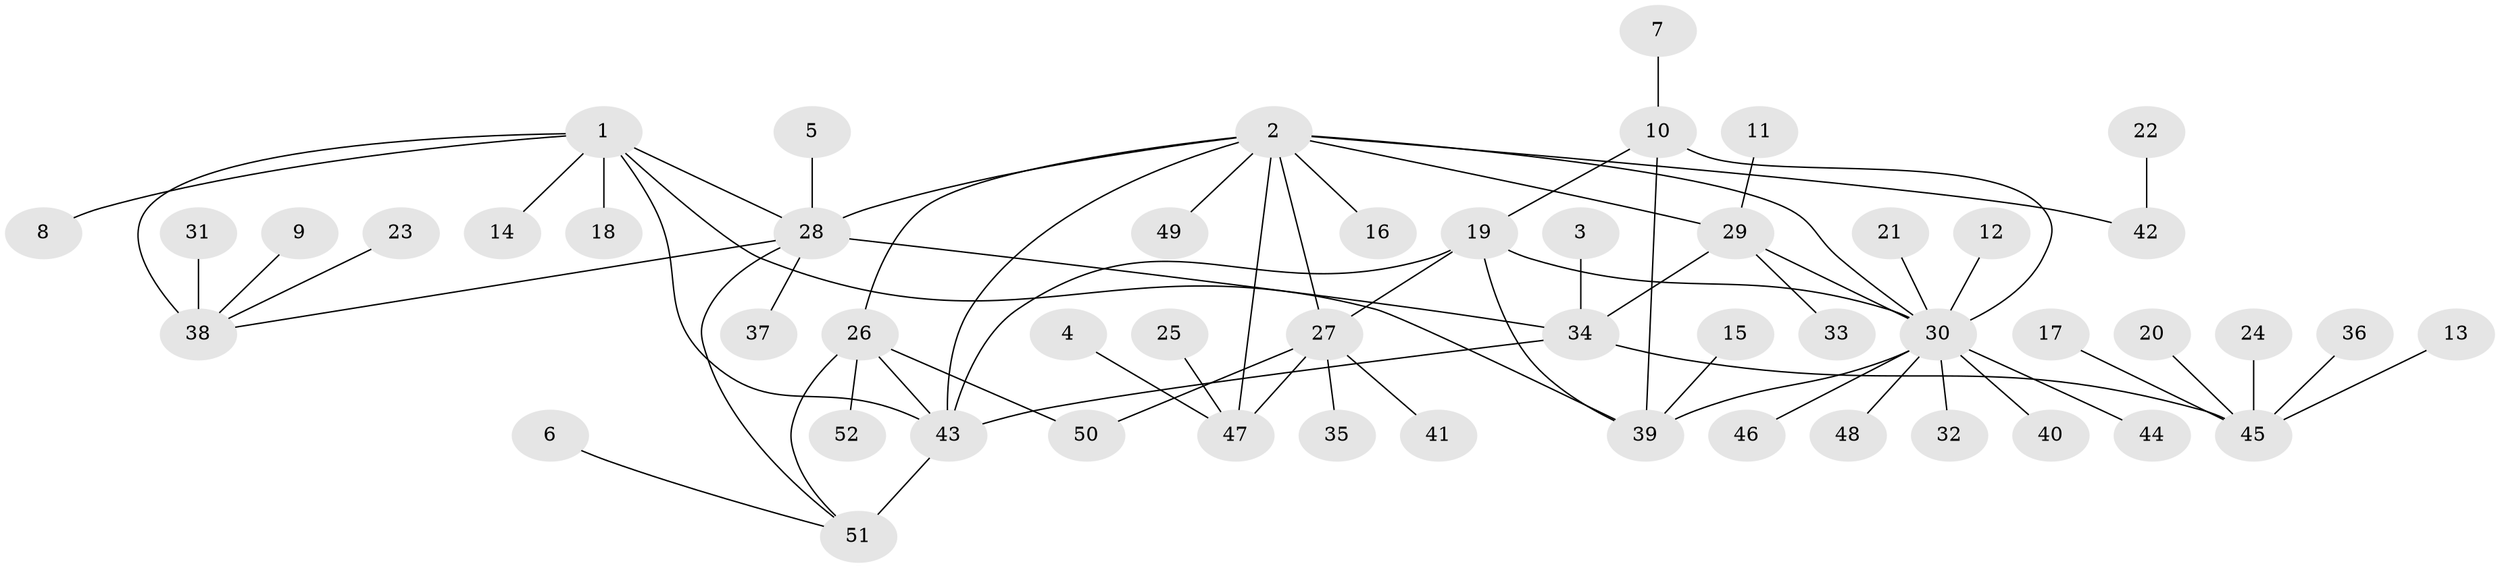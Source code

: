 // original degree distribution, {10: 0.019230769230769232, 9: 0.028846153846153848, 4: 0.028846153846153848, 7: 0.04807692307692308, 6: 0.04807692307692308, 8: 0.0673076923076923, 5: 0.019230769230769232, 1: 0.5576923076923077, 2: 0.16346153846153846, 3: 0.019230769230769232}
// Generated by graph-tools (version 1.1) at 2025/50/03/09/25 03:50:31]
// undirected, 52 vertices, 67 edges
graph export_dot {
graph [start="1"]
  node [color=gray90,style=filled];
  1;
  2;
  3;
  4;
  5;
  6;
  7;
  8;
  9;
  10;
  11;
  12;
  13;
  14;
  15;
  16;
  17;
  18;
  19;
  20;
  21;
  22;
  23;
  24;
  25;
  26;
  27;
  28;
  29;
  30;
  31;
  32;
  33;
  34;
  35;
  36;
  37;
  38;
  39;
  40;
  41;
  42;
  43;
  44;
  45;
  46;
  47;
  48;
  49;
  50;
  51;
  52;
  1 -- 8 [weight=1.0];
  1 -- 14 [weight=1.0];
  1 -- 18 [weight=1.0];
  1 -- 28 [weight=3.0];
  1 -- 38 [weight=3.0];
  1 -- 39 [weight=1.0];
  1 -- 43 [weight=1.0];
  2 -- 16 [weight=1.0];
  2 -- 26 [weight=1.0];
  2 -- 27 [weight=3.0];
  2 -- 28 [weight=1.0];
  2 -- 29 [weight=1.0];
  2 -- 30 [weight=1.0];
  2 -- 42 [weight=1.0];
  2 -- 43 [weight=1.0];
  2 -- 47 [weight=3.0];
  2 -- 49 [weight=1.0];
  3 -- 34 [weight=1.0];
  4 -- 47 [weight=1.0];
  5 -- 28 [weight=1.0];
  6 -- 51 [weight=1.0];
  7 -- 10 [weight=1.0];
  9 -- 38 [weight=1.0];
  10 -- 19 [weight=1.0];
  10 -- 30 [weight=2.0];
  10 -- 39 [weight=1.0];
  11 -- 29 [weight=1.0];
  12 -- 30 [weight=1.0];
  13 -- 45 [weight=1.0];
  15 -- 39 [weight=1.0];
  17 -- 45 [weight=1.0];
  19 -- 27 [weight=1.0];
  19 -- 30 [weight=2.0];
  19 -- 39 [weight=1.0];
  19 -- 43 [weight=1.0];
  20 -- 45 [weight=1.0];
  21 -- 30 [weight=1.0];
  22 -- 42 [weight=1.0];
  23 -- 38 [weight=1.0];
  24 -- 45 [weight=1.0];
  25 -- 47 [weight=1.0];
  26 -- 43 [weight=2.0];
  26 -- 50 [weight=1.0];
  26 -- 51 [weight=2.0];
  26 -- 52 [weight=1.0];
  27 -- 35 [weight=1.0];
  27 -- 41 [weight=1.0];
  27 -- 47 [weight=1.0];
  27 -- 50 [weight=1.0];
  28 -- 34 [weight=1.0];
  28 -- 37 [weight=1.0];
  28 -- 38 [weight=1.0];
  28 -- 51 [weight=1.0];
  29 -- 30 [weight=1.0];
  29 -- 33 [weight=1.0];
  29 -- 34 [weight=6.0];
  30 -- 32 [weight=1.0];
  30 -- 39 [weight=2.0];
  30 -- 40 [weight=1.0];
  30 -- 44 [weight=1.0];
  30 -- 46 [weight=1.0];
  30 -- 48 [weight=1.0];
  31 -- 38 [weight=1.0];
  34 -- 43 [weight=2.0];
  34 -- 45 [weight=1.0];
  36 -- 45 [weight=1.0];
  43 -- 51 [weight=4.0];
}
